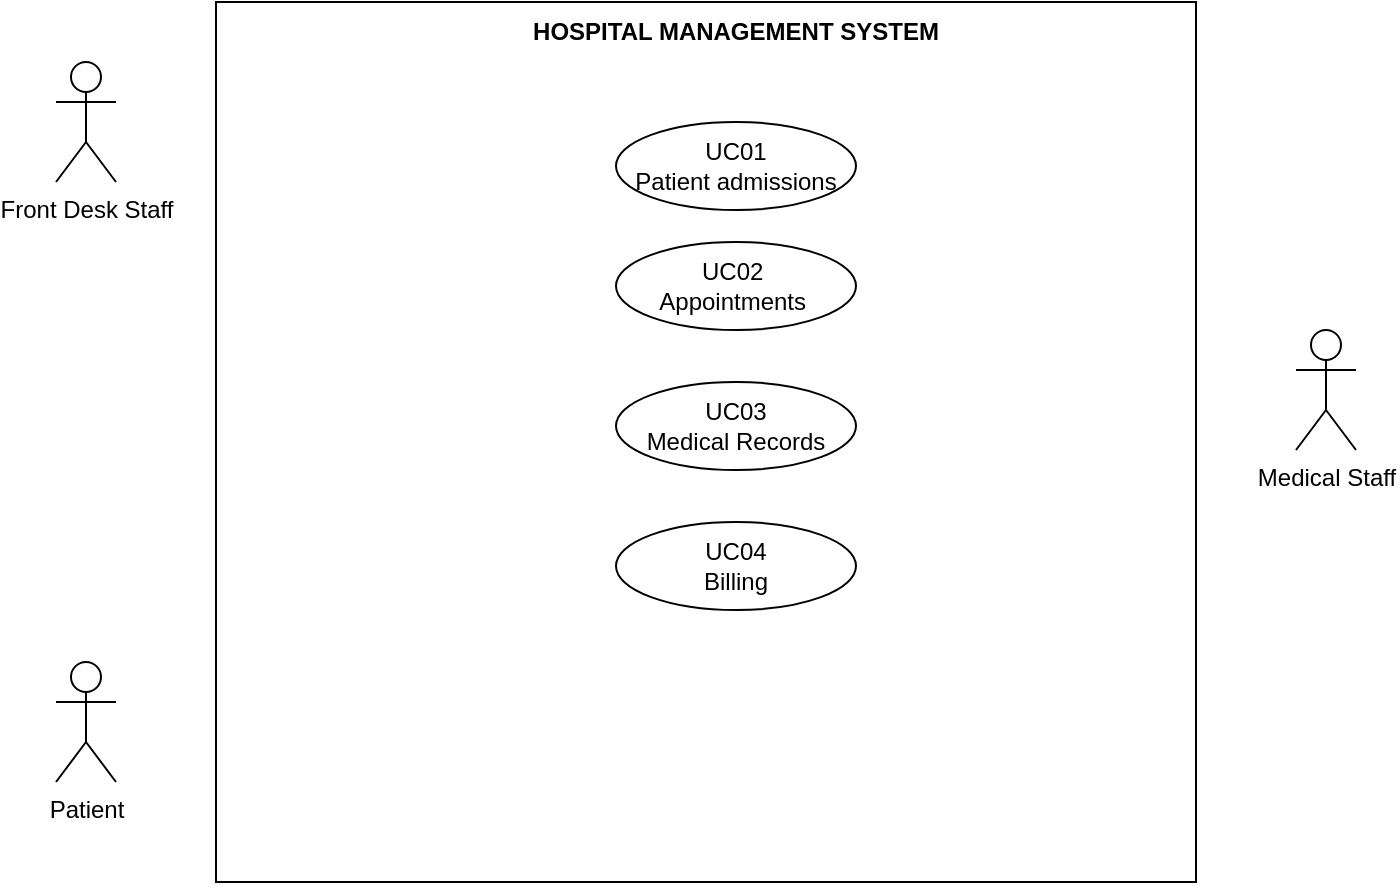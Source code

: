 <mxfile version="21.3.7" type="github">
  <diagram name="Page-1" id="JE1SuVtRGI_1Noui9gPa">
    <mxGraphModel dx="521" dy="563" grid="1" gridSize="10" guides="1" tooltips="1" connect="1" arrows="1" fold="1" page="1" pageScale="1" pageWidth="850" pageHeight="1100" math="0" shadow="0">
      <root>
        <mxCell id="0" />
        <mxCell id="1" parent="0" />
        <mxCell id="bxS1DKcICd2X9e8lT-Gr-3" value="" style="rounded=0;whiteSpace=wrap;html=1;" vertex="1" parent="1">
          <mxGeometry x="230" y="70" width="490" height="440" as="geometry" />
        </mxCell>
        <mxCell id="bxS1DKcICd2X9e8lT-Gr-4" value="Front Desk Staff" style="shape=umlActor;verticalLabelPosition=bottom;verticalAlign=top;html=1;outlineConnect=0;" vertex="1" parent="1">
          <mxGeometry x="150" y="100" width="30" height="60" as="geometry" />
        </mxCell>
        <mxCell id="bxS1DKcICd2X9e8lT-Gr-5" value="Patient" style="shape=umlActor;verticalLabelPosition=bottom;verticalAlign=top;html=1;outlineConnect=0;" vertex="1" parent="1">
          <mxGeometry x="150" y="400" width="30" height="60" as="geometry" />
        </mxCell>
        <mxCell id="bxS1DKcICd2X9e8lT-Gr-6" value="Medical Staff" style="shape=umlActor;verticalLabelPosition=bottom;verticalAlign=top;html=1;outlineConnect=0;" vertex="1" parent="1">
          <mxGeometry x="770" y="234" width="30" height="60" as="geometry" />
        </mxCell>
        <mxCell id="bxS1DKcICd2X9e8lT-Gr-9" value="UC01&lt;br&gt;Patient admissions" style="ellipse;whiteSpace=wrap;html=1;" vertex="1" parent="1">
          <mxGeometry x="430" y="130" width="120" height="44" as="geometry" />
        </mxCell>
        <mxCell id="bxS1DKcICd2X9e8lT-Gr-10" value="UC02&amp;nbsp;&lt;br&gt;Appointments&amp;nbsp;" style="ellipse;whiteSpace=wrap;html=1;" vertex="1" parent="1">
          <mxGeometry x="430" y="190" width="120" height="44" as="geometry" />
        </mxCell>
        <mxCell id="bxS1DKcICd2X9e8lT-Gr-11" value="UC03&lt;br&gt;Medical Records" style="ellipse;whiteSpace=wrap;html=1;" vertex="1" parent="1">
          <mxGeometry x="430" y="260" width="120" height="44" as="geometry" />
        </mxCell>
        <mxCell id="bxS1DKcICd2X9e8lT-Gr-12" value="UC04&lt;br&gt;Billing" style="ellipse;whiteSpace=wrap;html=1;" vertex="1" parent="1">
          <mxGeometry x="430" y="330" width="120" height="44" as="geometry" />
        </mxCell>
        <mxCell id="bxS1DKcICd2X9e8lT-Gr-13" value="&lt;b&gt;HOSPITAL MANAGEMENT SYSTEM&lt;/b&gt;" style="text;html=1;strokeColor=none;fillColor=none;align=center;verticalAlign=middle;whiteSpace=wrap;rounded=0;" vertex="1" parent="1">
          <mxGeometry x="375" y="70" width="230" height="30" as="geometry" />
        </mxCell>
      </root>
    </mxGraphModel>
  </diagram>
</mxfile>
